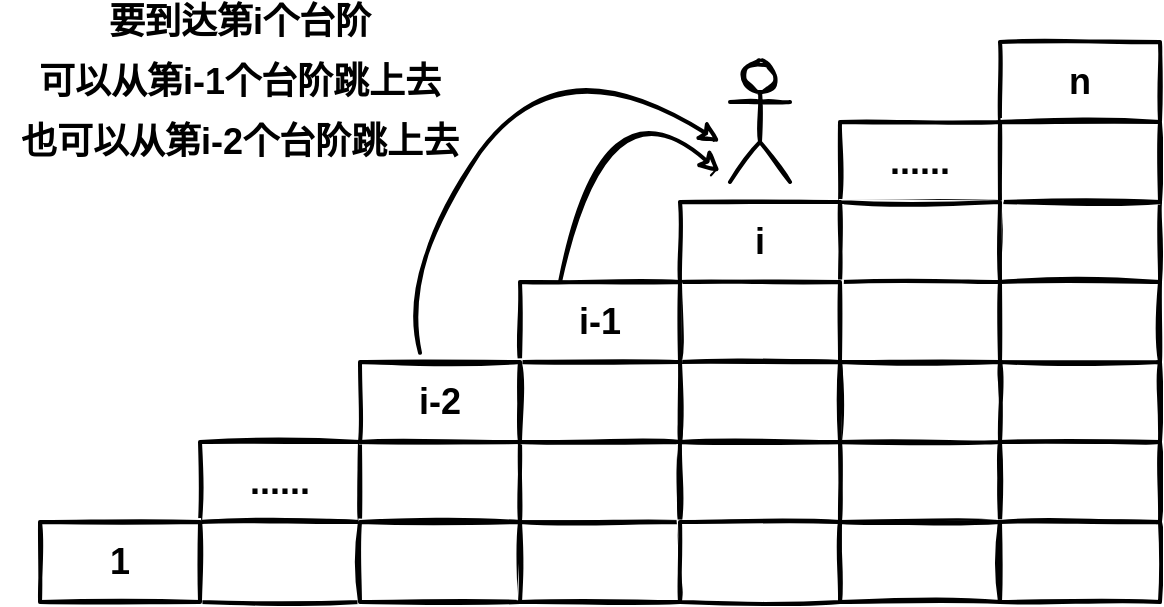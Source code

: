 <mxfile compressed="false" version="15.4.1" type="device">
  <diagram id="L4o9AsP4WY-ffHVRRGaX" name="Page-1">
    <mxGraphModel dx="1010" dy="599" grid="0" gridSize="10" guides="1" tooltips="1" connect="1" arrows="1" fold="1" page="1" pageScale="1" pageWidth="827" pageHeight="1169" math="0" shadow="0">
      <root>
        <mxCell id="0" />
        <mxCell id="1" parent="0" />
        <mxCell id="dMtqJhVQcQkY8aE9VR1s-1" value="" style="rounded=0;whiteSpace=wrap;html=1;" parent="1" vertex="1">
          <mxGeometry x="120" y="390" width="80" height="40" as="geometry" />
        </mxCell>
        <mxCell id="dMtqJhVQcQkY8aE9VR1s-2" value="" style="rounded=0;whiteSpace=wrap;html=1;" parent="1" vertex="1">
          <mxGeometry x="200" y="390" width="80" height="40" as="geometry" />
        </mxCell>
        <mxCell id="dMtqJhVQcQkY8aE9VR1s-3" value="" style="rounded=0;whiteSpace=wrap;html=1;" parent="1" vertex="1">
          <mxGeometry x="280" y="390" width="80" height="40" as="geometry" />
        </mxCell>
        <mxCell id="dMtqJhVQcQkY8aE9VR1s-4" value="" style="rounded=0;whiteSpace=wrap;html=1;" parent="1" vertex="1">
          <mxGeometry x="360" y="390" width="80" height="40" as="geometry" />
        </mxCell>
        <mxCell id="dMtqJhVQcQkY8aE9VR1s-5" value="" style="rounded=0;whiteSpace=wrap;html=1;sketch=1;strokeWidth=2;" parent="1" vertex="1">
          <mxGeometry x="440" y="390" width="80" height="40" as="geometry" />
        </mxCell>
        <mxCell id="dMtqJhVQcQkY8aE9VR1s-6" value="" style="rounded=0;whiteSpace=wrap;html=1;" parent="1" vertex="1">
          <mxGeometry x="200" y="350" width="80" height="40" as="geometry" />
        </mxCell>
        <mxCell id="dMtqJhVQcQkY8aE9VR1s-7" value="" style="rounded=0;whiteSpace=wrap;html=1;" parent="1" vertex="1">
          <mxGeometry x="280" y="310" width="80" height="40" as="geometry" />
        </mxCell>
        <mxCell id="dMtqJhVQcQkY8aE9VR1s-8" value="" style="rounded=0;whiteSpace=wrap;html=1;" parent="1" vertex="1">
          <mxGeometry x="280" y="350" width="80" height="40" as="geometry" />
        </mxCell>
        <mxCell id="dMtqJhVQcQkY8aE9VR1s-9" value="" style="rounded=0;whiteSpace=wrap;html=1;" parent="1" vertex="1">
          <mxGeometry x="360" y="350" width="80" height="40" as="geometry" />
        </mxCell>
        <mxCell id="dMtqJhVQcQkY8aE9VR1s-10" value="" style="rounded=0;whiteSpace=wrap;html=1;" parent="1" vertex="1">
          <mxGeometry x="360" y="310" width="80" height="40" as="geometry" />
        </mxCell>
        <mxCell id="dMtqJhVQcQkY8aE9VR1s-11" value="" style="rounded=0;whiteSpace=wrap;html=1;" parent="1" vertex="1">
          <mxGeometry x="360" y="270" width="80" height="40" as="geometry" />
        </mxCell>
        <mxCell id="dMtqJhVQcQkY8aE9VR1s-12" value="" style="rounded=0;whiteSpace=wrap;html=1;" parent="1" vertex="1">
          <mxGeometry x="440" y="270" width="80" height="40" as="geometry" />
        </mxCell>
        <mxCell id="dMtqJhVQcQkY8aE9VR1s-13" value="" style="rounded=0;whiteSpace=wrap;html=1;" parent="1" vertex="1">
          <mxGeometry x="440" y="310" width="80" height="40" as="geometry" />
        </mxCell>
        <mxCell id="dMtqJhVQcQkY8aE9VR1s-14" value="" style="rounded=0;whiteSpace=wrap;html=1;" parent="1" vertex="1">
          <mxGeometry x="440" y="350" width="80" height="40" as="geometry" />
        </mxCell>
        <mxCell id="dMtqJhVQcQkY8aE9VR1s-15" value="" style="rounded=0;whiteSpace=wrap;html=1;" parent="1" vertex="1">
          <mxGeometry x="440" y="230" width="80" height="40" as="geometry" />
        </mxCell>
        <mxCell id="dMtqJhVQcQkY8aE9VR1s-16" value="" style="rounded=0;whiteSpace=wrap;html=1;" parent="1" vertex="1">
          <mxGeometry x="520" y="190" width="80" height="40" as="geometry" />
        </mxCell>
        <mxCell id="dMtqJhVQcQkY8aE9VR1s-17" value="" style="rounded=0;whiteSpace=wrap;html=1;" parent="1" vertex="1">
          <mxGeometry x="520" y="230" width="80" height="40" as="geometry" />
        </mxCell>
        <mxCell id="dMtqJhVQcQkY8aE9VR1s-18" value="" style="rounded=0;whiteSpace=wrap;html=1;" parent="1" vertex="1">
          <mxGeometry x="520" y="270" width="80" height="40" as="geometry" />
        </mxCell>
        <mxCell id="dMtqJhVQcQkY8aE9VR1s-19" value="" style="rounded=0;whiteSpace=wrap;html=1;" parent="1" vertex="1">
          <mxGeometry x="520" y="310" width="80" height="40" as="geometry" />
        </mxCell>
        <mxCell id="dMtqJhVQcQkY8aE9VR1s-20" value="" style="rounded=0;whiteSpace=wrap;html=1;" parent="1" vertex="1">
          <mxGeometry x="520" y="350" width="80" height="40" as="geometry" />
        </mxCell>
        <mxCell id="dMtqJhVQcQkY8aE9VR1s-21" value="" style="rounded=0;whiteSpace=wrap;html=1;" parent="1" vertex="1">
          <mxGeometry x="520" y="390" width="80" height="40" as="geometry" />
        </mxCell>
        <mxCell id="dMtqJhVQcQkY8aE9VR1s-23" value="" style="shape=umlActor;verticalLabelPosition=bottom;verticalAlign=top;html=1;outlineConnect=0;sketch=1;strokeWidth=2;" parent="1" vertex="1">
          <mxGeometry x="385" y="200" width="30" height="60" as="geometry" />
        </mxCell>
        <mxCell id="dMtqJhVQcQkY8aE9VR1s-25" value="" style="rounded=0;whiteSpace=wrap;html=1;" parent="1" vertex="1">
          <mxGeometry x="520" y="190" width="80" height="40" as="geometry" />
        </mxCell>
        <mxCell id="dMtqJhVQcQkY8aE9VR1s-26" value="" style="rounded=0;whiteSpace=wrap;html=1;" parent="1" vertex="1">
          <mxGeometry x="520" y="230" width="80" height="40" as="geometry" />
        </mxCell>
        <mxCell id="dMtqJhVQcQkY8aE9VR1s-27" value="" style="rounded=0;whiteSpace=wrap;html=1;" parent="1" vertex="1">
          <mxGeometry x="440" y="230" width="80" height="40" as="geometry" />
        </mxCell>
        <mxCell id="dMtqJhVQcQkY8aE9VR1s-28" value="" style="rounded=0;whiteSpace=wrap;html=1;" parent="1" vertex="1">
          <mxGeometry x="360" y="270" width="80" height="40" as="geometry" />
        </mxCell>
        <mxCell id="dMtqJhVQcQkY8aE9VR1s-29" value="" style="rounded=0;whiteSpace=wrap;html=1;" parent="1" vertex="1">
          <mxGeometry x="440" y="270" width="80" height="40" as="geometry" />
        </mxCell>
        <mxCell id="dMtqJhVQcQkY8aE9VR1s-30" value="" style="rounded=0;whiteSpace=wrap;html=1;sketch=1;strokeWidth=2;" parent="1" vertex="1">
          <mxGeometry x="520" y="270" width="80" height="40" as="geometry" />
        </mxCell>
        <mxCell id="dMtqJhVQcQkY8aE9VR1s-31" value="" style="rounded=0;whiteSpace=wrap;html=1;" parent="1" vertex="1">
          <mxGeometry x="520" y="310" width="80" height="40" as="geometry" />
        </mxCell>
        <mxCell id="dMtqJhVQcQkY8aE9VR1s-32" value="" style="rounded=0;whiteSpace=wrap;html=1;" parent="1" vertex="1">
          <mxGeometry x="440" y="310" width="80" height="40" as="geometry" />
        </mxCell>
        <mxCell id="dMtqJhVQcQkY8aE9VR1s-33" value="" style="rounded=0;whiteSpace=wrap;html=1;" parent="1" vertex="1">
          <mxGeometry x="360" y="310" width="80" height="40" as="geometry" />
        </mxCell>
        <mxCell id="dMtqJhVQcQkY8aE9VR1s-34" value="" style="rounded=0;whiteSpace=wrap;html=1;" parent="1" vertex="1">
          <mxGeometry x="280" y="310" width="80" height="40" as="geometry" />
        </mxCell>
        <mxCell id="dMtqJhVQcQkY8aE9VR1s-35" value="" style="rounded=0;whiteSpace=wrap;html=1;" parent="1" vertex="1">
          <mxGeometry x="200" y="350" width="80" height="40" as="geometry" />
        </mxCell>
        <mxCell id="dMtqJhVQcQkY8aE9VR1s-36" value="" style="rounded=0;whiteSpace=wrap;html=1;" parent="1" vertex="1">
          <mxGeometry x="280" y="350" width="80" height="40" as="geometry" />
        </mxCell>
        <mxCell id="dMtqJhVQcQkY8aE9VR1s-37" value="" style="rounded=0;whiteSpace=wrap;html=1;sketch=1;strokeWidth=2;" parent="1" vertex="1">
          <mxGeometry x="280" y="390" width="80" height="40" as="geometry" />
        </mxCell>
        <mxCell id="dMtqJhVQcQkY8aE9VR1s-38" value="" style="rounded=0;whiteSpace=wrap;html=1;sketch=1;strokeWidth=2;" parent="1" vertex="1">
          <mxGeometry x="200" y="390" width="80" height="40" as="geometry" />
        </mxCell>
        <mxCell id="dMtqJhVQcQkY8aE9VR1s-39" value="&lt;font style=&quot;font-size: 18px&quot;&gt;&lt;b&gt;......&lt;/b&gt;&lt;/font&gt;" style="rounded=0;whiteSpace=wrap;html=1;sketch=1;strokeWidth=2;" parent="1" vertex="1">
          <mxGeometry x="120" y="390" width="80" height="40" as="geometry" />
        </mxCell>
        <mxCell id="dMtqJhVQcQkY8aE9VR1s-41" value="" style="rounded=0;whiteSpace=wrap;html=1;" parent="1" vertex="1">
          <mxGeometry x="520" y="190" width="80" height="40" as="geometry" />
        </mxCell>
        <mxCell id="dMtqJhVQcQkY8aE9VR1s-42" value="" style="rounded=0;whiteSpace=wrap;html=1;" parent="1" vertex="1">
          <mxGeometry x="520" y="230" width="80" height="40" as="geometry" />
        </mxCell>
        <mxCell id="dMtqJhVQcQkY8aE9VR1s-43" value="" style="rounded=0;whiteSpace=wrap;html=1;" parent="1" vertex="1">
          <mxGeometry x="440" y="230" width="80" height="40" as="geometry" />
        </mxCell>
        <mxCell id="dMtqJhVQcQkY8aE9VR1s-44" value="" style="rounded=0;whiteSpace=wrap;html=1;" parent="1" vertex="1">
          <mxGeometry x="440" y="270" width="80" height="40" as="geometry" />
        </mxCell>
        <mxCell id="dMtqJhVQcQkY8aE9VR1s-45" value="" style="rounded=0;whiteSpace=wrap;html=1;" parent="1" vertex="1">
          <mxGeometry x="360" y="270" width="80" height="40" as="geometry" />
        </mxCell>
        <mxCell id="dMtqJhVQcQkY8aE9VR1s-46" value="" style="rounded=0;whiteSpace=wrap;html=1;" parent="1" vertex="1">
          <mxGeometry x="360" y="310" width="80" height="40" as="geometry" />
        </mxCell>
        <mxCell id="dMtqJhVQcQkY8aE9VR1s-47" value="" style="rounded=0;whiteSpace=wrap;html=1;" parent="1" vertex="1">
          <mxGeometry x="520" y="190" width="80" height="40" as="geometry" />
        </mxCell>
        <mxCell id="dMtqJhVQcQkY8aE9VR1s-48" value="" style="rounded=0;whiteSpace=wrap;html=1;" parent="1" vertex="1">
          <mxGeometry x="520" y="230" width="80" height="40" as="geometry" />
        </mxCell>
        <mxCell id="dMtqJhVQcQkY8aE9VR1s-49" value="" style="rounded=0;whiteSpace=wrap;html=1;" parent="1" vertex="1">
          <mxGeometry x="440" y="230" width="80" height="40" as="geometry" />
        </mxCell>
        <mxCell id="dMtqJhVQcQkY8aE9VR1s-50" value="" style="rounded=0;whiteSpace=wrap;html=1;" parent="1" vertex="1">
          <mxGeometry x="440" y="270" width="80" height="40" as="geometry" />
        </mxCell>
        <mxCell id="dMtqJhVQcQkY8aE9VR1s-51" value="" style="rounded=0;whiteSpace=wrap;html=1;" parent="1" vertex="1">
          <mxGeometry x="360" y="270" width="80" height="40" as="geometry" />
        </mxCell>
        <mxCell id="dMtqJhVQcQkY8aE9VR1s-52" value="" style="rounded=0;whiteSpace=wrap;html=1;" parent="1" vertex="1">
          <mxGeometry x="360" y="310" width="80" height="40" as="geometry" />
        </mxCell>
        <mxCell id="dMtqJhVQcQkY8aE9VR1s-53" value="" style="rounded=0;whiteSpace=wrap;html=1;" parent="1" vertex="1">
          <mxGeometry x="520" y="310" width="80" height="40" as="geometry" />
        </mxCell>
        <mxCell id="dMtqJhVQcQkY8aE9VR1s-54" value="" style="rounded=0;whiteSpace=wrap;html=1;" parent="1" vertex="1">
          <mxGeometry x="520" y="350" width="80" height="40" as="geometry" />
        </mxCell>
        <mxCell id="dMtqJhVQcQkY8aE9VR1s-55" value="" style="rounded=0;whiteSpace=wrap;html=1;" parent="1" vertex="1">
          <mxGeometry x="440" y="350" width="80" height="40" as="geometry" />
        </mxCell>
        <mxCell id="dMtqJhVQcQkY8aE9VR1s-56" value="" style="rounded=0;whiteSpace=wrap;html=1;" parent="1" vertex="1">
          <mxGeometry x="520" y="190" width="80" height="40" as="geometry" />
        </mxCell>
        <mxCell id="dMtqJhVQcQkY8aE9VR1s-57" value="" style="rounded=0;whiteSpace=wrap;html=1;" parent="1" vertex="1">
          <mxGeometry x="520" y="230" width="80" height="40" as="geometry" />
        </mxCell>
        <mxCell id="dMtqJhVQcQkY8aE9VR1s-58" value="" style="rounded=0;whiteSpace=wrap;html=1;" parent="1" vertex="1">
          <mxGeometry x="440" y="230" width="80" height="40" as="geometry" />
        </mxCell>
        <mxCell id="dMtqJhVQcQkY8aE9VR1s-59" value="" style="rounded=0;whiteSpace=wrap;html=1;" parent="1" vertex="1">
          <mxGeometry x="440" y="270" width="80" height="40" as="geometry" />
        </mxCell>
        <mxCell id="dMtqJhVQcQkY8aE9VR1s-60" value="" style="rounded=0;whiteSpace=wrap;html=1;" parent="1" vertex="1">
          <mxGeometry x="360" y="270" width="80" height="40" as="geometry" />
        </mxCell>
        <mxCell id="dMtqJhVQcQkY8aE9VR1s-61" value="" style="rounded=0;whiteSpace=wrap;html=1;" parent="1" vertex="1">
          <mxGeometry x="360" y="310" width="80" height="40" as="geometry" />
        </mxCell>
        <mxCell id="dMtqJhVQcQkY8aE9VR1s-62" value="" style="rounded=0;whiteSpace=wrap;html=1;" parent="1" vertex="1">
          <mxGeometry x="520" y="310" width="80" height="40" as="geometry" />
        </mxCell>
        <mxCell id="dMtqJhVQcQkY8aE9VR1s-63" value="" style="rounded=0;whiteSpace=wrap;html=1;" parent="1" vertex="1">
          <mxGeometry x="520" y="350" width="80" height="40" as="geometry" />
        </mxCell>
        <mxCell id="dMtqJhVQcQkY8aE9VR1s-64" value="" style="rounded=0;whiteSpace=wrap;html=1;" parent="1" vertex="1">
          <mxGeometry x="440" y="350" width="80" height="40" as="geometry" />
        </mxCell>
        <mxCell id="dMtqJhVQcQkY8aE9VR1s-65" value="" style="rounded=0;whiteSpace=wrap;html=1;" parent="1" vertex="1">
          <mxGeometry x="520" y="390" width="80" height="40" as="geometry" />
        </mxCell>
        <mxCell id="dMtqJhVQcQkY8aE9VR1s-66" value="" style="rounded=0;whiteSpace=wrap;html=1;" parent="1" vertex="1">
          <mxGeometry x="360" y="390" width="80" height="40" as="geometry" />
        </mxCell>
        <mxCell id="dMtqJhVQcQkY8aE9VR1s-67" value="" style="rounded=0;whiteSpace=wrap;html=1;" parent="1" vertex="1">
          <mxGeometry x="360" y="350" width="80" height="40" as="geometry" />
        </mxCell>
        <mxCell id="dMtqJhVQcQkY8aE9VR1s-68" value="" style="rounded=0;whiteSpace=wrap;html=1;" parent="1" vertex="1">
          <mxGeometry x="280" y="350" width="80" height="40" as="geometry" />
        </mxCell>
        <mxCell id="dMtqJhVQcQkY8aE9VR1s-69" value="&lt;b&gt;&lt;font style=&quot;font-size: 18px&quot;&gt;n&lt;/font&gt;&lt;/b&gt;" style="rounded=0;whiteSpace=wrap;html=1;sketch=1;strokeWidth=2;" parent="1" vertex="1">
          <mxGeometry x="520" y="190" width="80" height="40" as="geometry" />
        </mxCell>
        <mxCell id="dMtqJhVQcQkY8aE9VR1s-70" value="" style="rounded=0;whiteSpace=wrap;html=1;sketch=1;strokeWidth=2;" parent="1" vertex="1">
          <mxGeometry x="520" y="230" width="80" height="40" as="geometry" />
        </mxCell>
        <mxCell id="dMtqJhVQcQkY8aE9VR1s-71" value="&lt;font style=&quot;font-size: 18px&quot;&gt;&lt;b&gt;......&lt;/b&gt;&lt;/font&gt;" style="rounded=0;whiteSpace=wrap;html=1;sketch=1;strokeWidth=2;" parent="1" vertex="1">
          <mxGeometry x="440" y="230" width="80" height="40" as="geometry" />
        </mxCell>
        <mxCell id="dMtqJhVQcQkY8aE9VR1s-72" value="" style="rounded=0;whiteSpace=wrap;html=1;sketch=1;strokeWidth=2;" parent="1" vertex="1">
          <mxGeometry x="440" y="270" width="80" height="40" as="geometry" />
        </mxCell>
        <mxCell id="dMtqJhVQcQkY8aE9VR1s-73" value="&lt;font style=&quot;font-size: 18px&quot;&gt;&lt;b&gt;i&lt;/b&gt;&lt;/font&gt;" style="rounded=0;whiteSpace=wrap;html=1;sketch=1;strokeWidth=2;" parent="1" vertex="1">
          <mxGeometry x="360" y="270" width="80" height="40" as="geometry" />
        </mxCell>
        <mxCell id="dMtqJhVQcQkY8aE9VR1s-74" value="" style="rounded=0;whiteSpace=wrap;html=1;sketch=1;strokeWidth=2;" parent="1" vertex="1">
          <mxGeometry x="360" y="310" width="80" height="40" as="geometry" />
        </mxCell>
        <mxCell id="dMtqJhVQcQkY8aE9VR1s-75" value="" style="rounded=0;whiteSpace=wrap;html=1;sketch=1;strokeWidth=2;" parent="1" vertex="1">
          <mxGeometry x="520" y="310" width="80" height="40" as="geometry" />
        </mxCell>
        <mxCell id="dMtqJhVQcQkY8aE9VR1s-76" value="" style="rounded=0;whiteSpace=wrap;html=1;sketch=1;strokeWidth=2;" parent="1" vertex="1">
          <mxGeometry x="520" y="350" width="80" height="40" as="geometry" />
        </mxCell>
        <mxCell id="dMtqJhVQcQkY8aE9VR1s-77" value="" style="rounded=0;whiteSpace=wrap;html=1;sketch=1;strokeWidth=2;" parent="1" vertex="1">
          <mxGeometry x="440" y="350" width="80" height="40" as="geometry" />
        </mxCell>
        <mxCell id="dMtqJhVQcQkY8aE9VR1s-78" value="" style="rounded=0;whiteSpace=wrap;html=1;sketch=1;strokeWidth=2;" parent="1" vertex="1">
          <mxGeometry x="520" y="390" width="80" height="40" as="geometry" />
        </mxCell>
        <mxCell id="dMtqJhVQcQkY8aE9VR1s-79" value="" style="rounded=0;whiteSpace=wrap;html=1;sketch=1;strokeWidth=2;" parent="1" vertex="1">
          <mxGeometry x="360" y="390" width="80" height="40" as="geometry" />
        </mxCell>
        <mxCell id="dMtqJhVQcQkY8aE9VR1s-80" value="" style="rounded=0;whiteSpace=wrap;html=1;sketch=1;strokeWidth=2;" parent="1" vertex="1">
          <mxGeometry x="360" y="350" width="80" height="40" as="geometry" />
        </mxCell>
        <mxCell id="dMtqJhVQcQkY8aE9VR1s-81" value="" style="rounded=0;whiteSpace=wrap;html=1;sketch=1;strokeWidth=2;" parent="1" vertex="1">
          <mxGeometry x="280" y="350" width="80" height="40" as="geometry" />
        </mxCell>
        <mxCell id="dMtqJhVQcQkY8aE9VR1s-82" value="&lt;font style=&quot;font-size: 18px&quot;&gt;&lt;b&gt;i-1&lt;/b&gt;&lt;/font&gt;" style="rounded=0;whiteSpace=wrap;html=1;sketch=1;strokeWidth=2;" parent="1" vertex="1">
          <mxGeometry x="280" y="310" width="80" height="40" as="geometry" />
        </mxCell>
        <mxCell id="dMtqJhVQcQkY8aE9VR1s-83" value="&lt;font style=&quot;font-size: 18px&quot;&gt;&lt;b&gt;i-2&lt;/b&gt;&lt;/font&gt;" style="rounded=0;whiteSpace=wrap;html=1;sketch=1;strokeWidth=2;" parent="1" vertex="1">
          <mxGeometry x="200" y="350" width="80" height="40" as="geometry" />
        </mxCell>
        <mxCell id="dMtqJhVQcQkY8aE9VR1s-84" value="" style="rounded=0;whiteSpace=wrap;html=1;sketch=1;strokeWidth=2;" parent="1" vertex="1">
          <mxGeometry x="120" y="430" width="80" height="40" as="geometry" />
        </mxCell>
        <mxCell id="dMtqJhVQcQkY8aE9VR1s-85" value="" style="rounded=0;whiteSpace=wrap;html=1;sketch=1;strokeWidth=2;" parent="1" vertex="1">
          <mxGeometry x="200" y="430" width="80" height="40" as="geometry" />
        </mxCell>
        <mxCell id="dMtqJhVQcQkY8aE9VR1s-86" value="" style="rounded=0;whiteSpace=wrap;html=1;sketch=1;strokeWidth=2;" parent="1" vertex="1">
          <mxGeometry x="280" y="430" width="80" height="40" as="geometry" />
        </mxCell>
        <mxCell id="dMtqJhVQcQkY8aE9VR1s-87" value="" style="rounded=0;whiteSpace=wrap;html=1;sketch=1;strokeWidth=2;" parent="1" vertex="1">
          <mxGeometry x="360" y="430" width="80" height="40" as="geometry" />
        </mxCell>
        <mxCell id="dMtqJhVQcQkY8aE9VR1s-88" value="" style="rounded=0;whiteSpace=wrap;html=1;sketch=1;strokeWidth=2;" parent="1" vertex="1">
          <mxGeometry x="440" y="430" width="80" height="40" as="geometry" />
        </mxCell>
        <mxCell id="dMtqJhVQcQkY8aE9VR1s-89" value="" style="rounded=0;whiteSpace=wrap;html=1;sketch=1;strokeWidth=2;" parent="1" vertex="1">
          <mxGeometry x="520" y="430" width="80" height="40" as="geometry" />
        </mxCell>
        <mxCell id="dMtqJhVQcQkY8aE9VR1s-90" value="&lt;font style=&quot;font-size: 18px&quot;&gt;&lt;b&gt;1&lt;/b&gt;&lt;/font&gt;" style="rounded=0;whiteSpace=wrap;html=1;sketch=1;strokeWidth=2;" parent="1" vertex="1">
          <mxGeometry x="40" y="430" width="80" height="40" as="geometry" />
        </mxCell>
        <mxCell id="dMtqJhVQcQkY8aE9VR1s-91" value="" style="curved=1;endArrow=classic;html=1;exitX=0.375;exitY=-0.115;exitDx=0;exitDy=0;exitPerimeter=0;sketch=1;strokeWidth=2;" parent="1" source="dMtqJhVQcQkY8aE9VR1s-83" edge="1">
          <mxGeometry width="50" height="50" relative="1" as="geometry">
            <mxPoint x="190" y="310" as="sourcePoint" />
            <mxPoint x="380" y="240" as="targetPoint" />
            <Array as="points">
              <mxPoint x="220" y="300" />
              <mxPoint x="300" y="190" />
            </Array>
          </mxGeometry>
        </mxCell>
        <mxCell id="dMtqJhVQcQkY8aE9VR1s-92" value="" style="curved=1;endArrow=classic;html=1;exitX=0.25;exitY=0;exitDx=0;exitDy=0;sketch=1;strokeWidth=2;" parent="1" source="dMtqJhVQcQkY8aE9VR1s-82" edge="1">
          <mxGeometry width="50" height="50" relative="1" as="geometry">
            <mxPoint x="300" y="295" as="sourcePoint" />
            <mxPoint x="380" y="255" as="targetPoint" />
            <Array as="points">
              <mxPoint x="320" y="205" />
            </Array>
          </mxGeometry>
        </mxCell>
        <mxCell id="dMtqJhVQcQkY8aE9VR1s-93" value="&lt;font style=&quot;font-size: 18px&quot;&gt;&lt;b&gt;要到达第i个台阶&lt;/b&gt;&lt;/font&gt;" style="text;html=1;strokeColor=none;fillColor=none;align=center;verticalAlign=middle;whiteSpace=wrap;rounded=0;sketch=1;" parent="1" vertex="1">
          <mxGeometry x="70" y="180" width="140" as="geometry" />
        </mxCell>
        <mxCell id="dMtqJhVQcQkY8aE9VR1s-94" value="&lt;font style=&quot;font-size: 18px&quot;&gt;&lt;b&gt;可以从第i-1个台阶跳上去&lt;/b&gt;&lt;/font&gt;" style="text;html=1;strokeColor=none;fillColor=none;align=center;verticalAlign=middle;whiteSpace=wrap;rounded=0;sketch=1;" parent="1" vertex="1">
          <mxGeometry x="30" y="210" width="220" as="geometry" />
        </mxCell>
        <mxCell id="dMtqJhVQcQkY8aE9VR1s-95" value="&lt;font style=&quot;font-size: 18px&quot;&gt;&lt;b&gt;也可以从第i-2个台阶跳上去&lt;/b&gt;&lt;/font&gt;" style="text;html=1;strokeColor=none;fillColor=none;align=center;verticalAlign=middle;whiteSpace=wrap;rounded=0;sketch=1;" parent="1" vertex="1">
          <mxGeometry x="20" y="240" width="240" as="geometry" />
        </mxCell>
      </root>
    </mxGraphModel>
  </diagram>
</mxfile>
